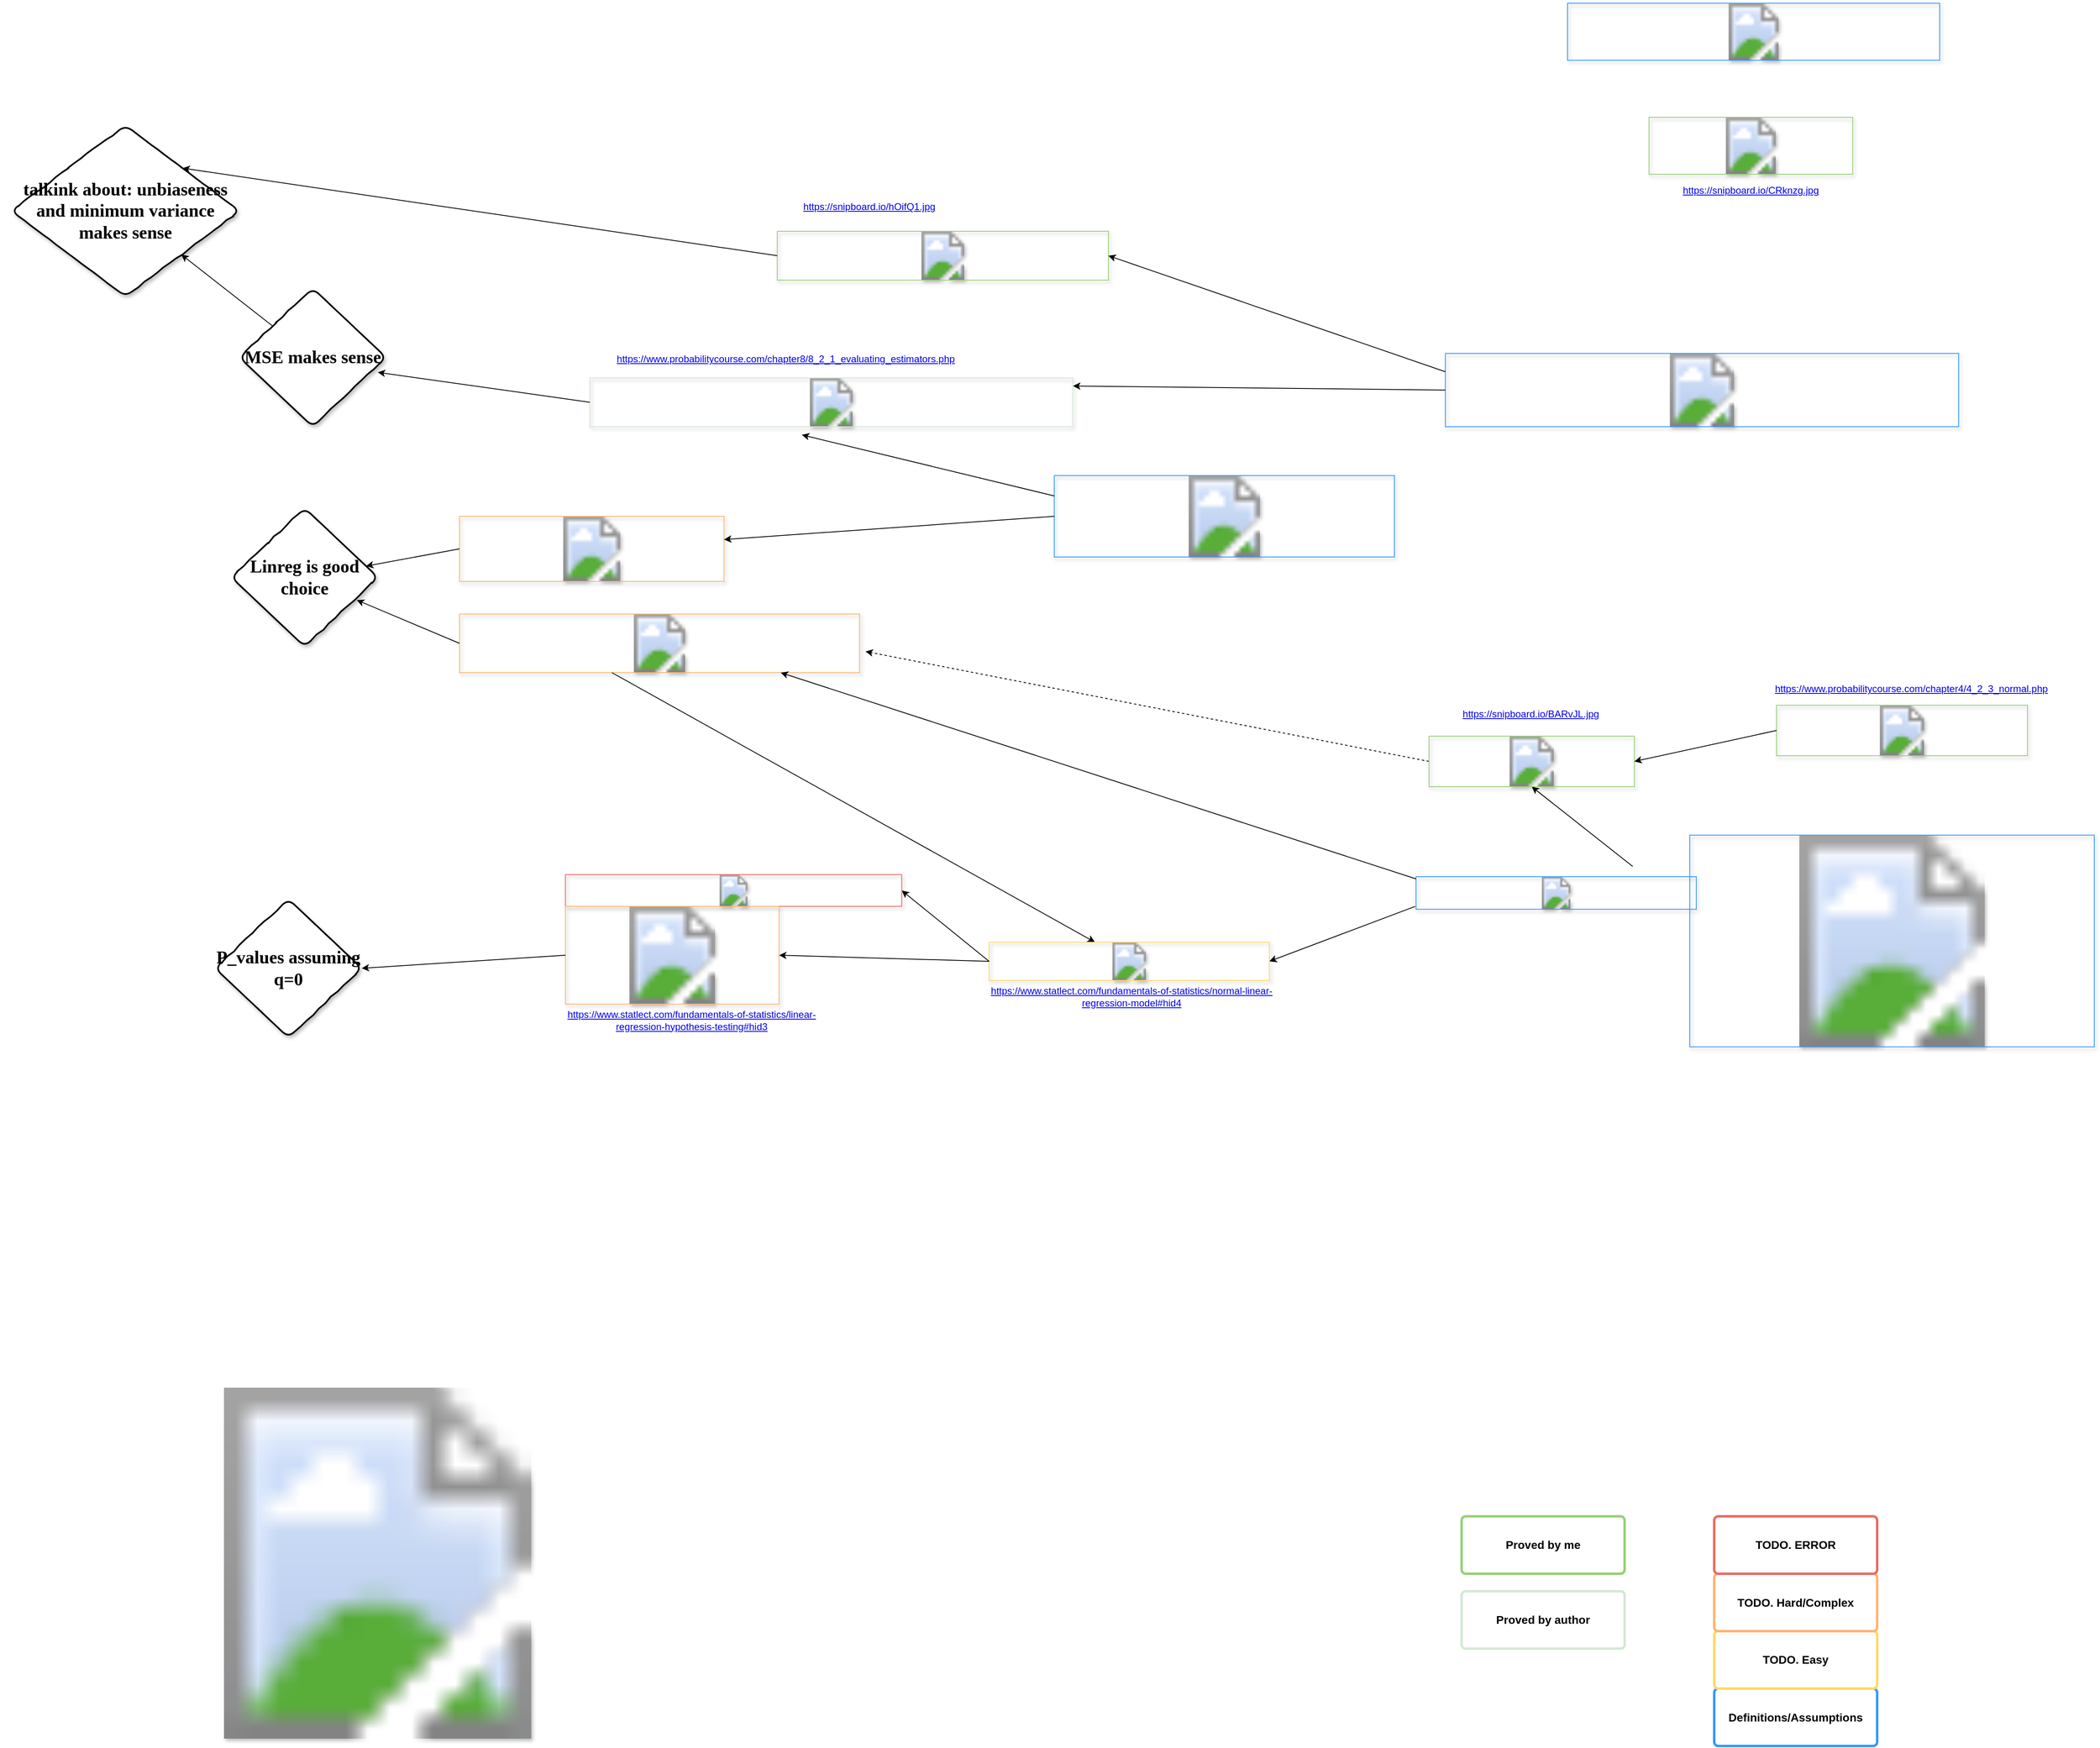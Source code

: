 <mxfile version="13.2.4" type="device"><diagram id="6a731a19-8d31-9384-78a2-239565b7b9f0" name="Page-1"><mxGraphModel dx="2370" dy="3024" grid="1" gridSize="10" guides="1" tooltips="1" connect="1" arrows="1" fold="1" page="1" pageScale="1" pageWidth="1169" pageHeight="827" background="#ffffff" math="0" shadow="0"><root><mxCell id="0"/><mxCell id="1" parent="0"/><mxCell id="1771" value="Definitions/Assumptions" style="rounded=1;whiteSpace=wrap;html=1;shadow=0;labelBackgroundColor=none;strokeColor=#3399FF;strokeWidth=3;fillColor=#FFFFFF;fontFamily=Helvetica;fontSize=14;fontColor=#000000;align=center;spacing=5;fontStyle=1;arcSize=7;perimeterSpacing=2;" parent="1" vertex="1"><mxGeometry x="2120" y="739.5" width="200" height="70.5" as="geometry"/></mxCell><mxCell id="39GpFI_2fi6hGbYnT54f-1833" value="" style="shape=image;html=1;verticalLabelPosition=bottom;labelBackgroundColor=#ffffff;verticalAlign=top;imageAspect=1;aspect=fixed;image=https://snipboard.io/bI1WZs.jpg;rounded=1;shadow=1;fillColor=#ffffff;fontSize=19;" parent="1" vertex="1"><mxGeometry x="20" y="370" width="919" height="431" as="geometry"/></mxCell><mxCell id="39GpFI_2fi6hGbYnT54f-1837" value="" style="group;image=https://snipboard.io/PGlqvB.jpg;" parent="1" vertex="1" connectable="0"><mxGeometry x="1700" y="-310" width="496.5" height="341.54" as="geometry"/></mxCell><mxCell id="39GpFI_2fi6hGbYnT54f-1836" value="" style="shape=image;html=1;verticalLabelPosition=bottom;labelBackgroundColor=#ffffff;verticalAlign=top;imageAspect=1;aspect=fixed;image=https://snipboard.io/i7unTb.jpg;rounded=1;shadow=1;fillColor=#ffffff;fontSize=19;imageBorder=#3399FF;" parent="39GpFI_2fi6hGbYnT54f-1837" vertex="1"><mxGeometry x="54" y="52.538" width="344" height="40" as="geometry"/></mxCell><mxCell id="39GpFI_2fi6hGbYnT54f-1839" value="TODO. Easy" style="rounded=1;whiteSpace=wrap;html=1;shadow=0;labelBackgroundColor=none;strokeColor=#FFD966;strokeWidth=3;fillColor=#FFFFFF;fontFamily=Helvetica;fontSize=14;fontColor=#000000;align=center;spacing=5;fontStyle=1;arcSize=7;perimeterSpacing=2;" parent="1" vertex="1"><mxGeometry x="2120" y="669" width="200" height="70.5" as="geometry"/></mxCell><mxCell id="39GpFI_2fi6hGbYnT54f-1840" value="" style="endArrow=classic;html=1;fontSize=19;fontColor=#000000;exitX=-0.003;exitY=0.913;exitDx=0;exitDy=0;entryX=1;entryY=0.5;entryDx=0;entryDy=0;exitPerimeter=0;" parent="1" source="39GpFI_2fi6hGbYnT54f-1836" target="39GpFI_2fi6hGbYnT54f-1838" edge="1"><mxGeometry width="50" height="50" relative="1" as="geometry"><mxPoint x="1710" y="-110" as="sourcePoint"/><mxPoint x="1594" y="-80" as="targetPoint"/></mxGeometry></mxCell><mxCell id="39GpFI_2fi6hGbYnT54f-1841" value="" style="shape=image;html=1;verticalLabelPosition=bottom;labelBackgroundColor=#ffffff;verticalAlign=top;imageAspect=1;aspect=fixed;image=https://snipboard.io/Y0MKjI.jpg;rounded=1;shadow=1;fillColor=#ffffff;fontSize=19;imageBorder=#FFB570;" parent="1" vertex="1"><mxGeometry x="580" y="-580" width="491" height="72" as="geometry"/></mxCell><mxCell id="39GpFI_2fi6hGbYnT54f-1842" value="TODO. Hard/Complex" style="rounded=1;whiteSpace=wrap;html=1;shadow=0;labelBackgroundColor=none;strokeColor=#FFB570;strokeWidth=3;fillColor=#FFFFFF;fontFamily=Helvetica;fontSize=14;fontColor=#000000;align=center;spacing=5;fontStyle=1;arcSize=7;perimeterSpacing=2;" parent="1" vertex="1"><mxGeometry x="2120" y="598.5" width="200" height="70.5" as="geometry"/></mxCell><mxCell id="39GpFI_2fi6hGbYnT54f-1843" value="" style="endArrow=classic;html=1;fontSize=19;fontColor=#000000;exitX=0;exitY=0.067;exitDx=0;exitDy=0;entryX=0.803;entryY=1;entryDx=0;entryDy=0;entryPerimeter=0;exitPerimeter=0;" parent="1" source="39GpFI_2fi6hGbYnT54f-1836" target="39GpFI_2fi6hGbYnT54f-1841" edge="1"><mxGeometry width="50" height="50" relative="1" as="geometry"><mxPoint x="1770" y="30" as="sourcePoint"/><mxPoint x="1820" y="-20" as="targetPoint"/></mxGeometry></mxCell><mxCell id="39GpFI_2fi6hGbYnT54f-1844" value="" style="endArrow=classic;html=1;fontSize=19;fontColor=#000000;exitX=0.381;exitY=1;exitDx=0;exitDy=0;exitPerimeter=0;" parent="1" source="39GpFI_2fi6hGbYnT54f-1841" target="39GpFI_2fi6hGbYnT54f-1838" edge="1"><mxGeometry width="50" height="50" relative="1" as="geometry"><mxPoint x="1530" y="10" as="sourcePoint"/><mxPoint x="1530" y="-110" as="targetPoint"/></mxGeometry></mxCell><mxCell id="39GpFI_2fi6hGbYnT54f-1846" value="" style="group" parent="1" vertex="1" connectable="0"><mxGeometry x="1230" y="-217" width="350" height="87" as="geometry"/></mxCell><mxCell id="39GpFI_2fi6hGbYnT54f-1838" value="" style="shape=image;html=1;verticalLabelPosition=bottom;labelBackgroundColor=#ffffff;verticalAlign=top;imageAspect=1;aspect=fixed;image=https://snipboard.io/GrBXbp.jpg;rounded=1;shadow=1;fillColor=#ffffff;fontSize=19;imageBorder=#FFD966;" parent="39GpFI_2fi6hGbYnT54f-1846" vertex="1"><mxGeometry y="40" width="344" height="47" as="geometry"/></mxCell><mxCell id="39GpFI_2fi6hGbYnT54f-1847" value="TODO. ERROR" style="rounded=1;whiteSpace=wrap;html=1;shadow=0;labelBackgroundColor=none;strokeWidth=3;fontFamily=Helvetica;fontSize=14;align=center;spacing=5;fontStyle=1;arcSize=7;perimeterSpacing=2;strokeColor=#EA6B66;" parent="1" vertex="1"><mxGeometry x="2120" y="528" width="200" height="70.5" as="geometry"/></mxCell><mxCell id="39GpFI_2fi6hGbYnT54f-1850" value="" style="endArrow=classic;html=1;fontSize=19;fontColor=#000000;entryX=1;entryY=0.5;entryDx=0;entryDy=0;exitX=0;exitY=0.5;exitDx=0;exitDy=0;" parent="1" source="39GpFI_2fi6hGbYnT54f-1838" target="39GpFI_2fi6hGbYnT54f-1848" edge="1"><mxGeometry width="50" height="50" relative="1" as="geometry"><mxPoint x="1220" y="-160" as="sourcePoint"/><mxPoint x="1150" y="-180" as="targetPoint"/></mxGeometry></mxCell><mxCell id="39GpFI_2fi6hGbYnT54f-1851" value="" style="endArrow=classic;html=1;fontSize=19;fontColor=#000000;entryX=1;entryY=0.5;entryDx=0;entryDy=0;exitX=0;exitY=0.5;exitDx=0;exitDy=0;" parent="1" source="39GpFI_2fi6hGbYnT54f-1838" target="39GpFI_2fi6hGbYnT54f-1849" edge="1"><mxGeometry width="50" height="50" relative="1" as="geometry"><mxPoint x="1160" y="-10" as="sourcePoint"/><mxPoint x="1210" y="-60" as="targetPoint"/></mxGeometry></mxCell><mxCell id="39GpFI_2fi6hGbYnT54f-1854" value="" style="group" parent="1" vertex="1" connectable="0"><mxGeometry x="710" y="-260" width="412.75" height="199" as="geometry"/></mxCell><mxCell id="39GpFI_2fi6hGbYnT54f-1852" value="" style="group" parent="39GpFI_2fi6hGbYnT54f-1854" vertex="1" connectable="0"><mxGeometry width="412.75" height="159" as="geometry"/></mxCell><mxCell id="39GpFI_2fi6hGbYnT54f-1848" value="" style="shape=image;html=1;verticalLabelPosition=bottom;labelBackgroundColor=#ffffff;verticalAlign=top;imageAspect=1;aspect=fixed;image=https://snipboard.io/x610as.jpg;rounded=1;shadow=1;fillColor=#ffffff;fontSize=19;imageBorder=#EA6B66;" parent="39GpFI_2fi6hGbYnT54f-1852" vertex="1"><mxGeometry width="412.75" height="39" as="geometry"/></mxCell><mxCell id="39GpFI_2fi6hGbYnT54f-1849" value="" style="shape=image;html=1;verticalLabelPosition=bottom;labelBackgroundColor=#ffffff;verticalAlign=top;imageAspect=1;aspect=fixed;image=https://snipboard.io/q21djn.jpg;rounded=1;shadow=1;fillColor=#ffffff;fontSize=19;imageBorder=#FFB570;" parent="39GpFI_2fi6hGbYnT54f-1852" vertex="1"><mxGeometry y="39" width="262.22" height="120" as="geometry"/></mxCell><UserObject label="&lt;a href=&quot;https://www.statlect.com/fundamentals-of-statistics/linear-regression-hypothesis-testing#hid3&quot;&gt;https://www.statlect.com/fundamentals-of-statistics/linear-regression-hypothesis-testing#hid3&lt;/a&gt;" link="https://www.draw.io" id="39GpFI_2fi6hGbYnT54f-1853"><mxCell style="text;html=1;strokeColor=none;fillColor=none;whiteSpace=wrap;align=center;verticalAlign=middle;fontColor=#0000EE;fontStyle=4;rounded=1;shadow=1;labelBackgroundColor=none;" parent="39GpFI_2fi6hGbYnT54f-1854" vertex="1"><mxGeometry y="159" width="310" height="40" as="geometry"/></mxCell></UserObject><mxCell id="39GpFI_2fi6hGbYnT54f-1857" value="P_values assuming q=0" style="rhombus;html=1;align=center;whiteSpace=wrap;comic=1;strokeWidth=2;fontFamily=Comic Sans MS;fontStyle=1;rounded=1;shadow=1;labelBackgroundColor=none;fillColor=#FFFFFF;fontSize=22;" parent="1" vertex="1"><mxGeometry x="280" y="-230" width="180" height="170" as="geometry"/></mxCell><mxCell id="39GpFI_2fi6hGbYnT54f-1858" value="" style="endArrow=classic;html=1;fontSize=22;fontColor=#000000;entryX=1;entryY=0.5;entryDx=0;entryDy=0;exitX=0;exitY=0.5;exitDx=0;exitDy=0;" parent="1" source="39GpFI_2fi6hGbYnT54f-1849" target="39GpFI_2fi6hGbYnT54f-1857" edge="1"><mxGeometry width="50" height="50" relative="1" as="geometry"><mxPoint x="590" y="-30" as="sourcePoint"/><mxPoint x="640" y="-80" as="targetPoint"/></mxGeometry></mxCell><mxCell id="sHZoIjSUoujq5L6UCGkU-1776" value="" style="endArrow=classic;html=1;entryX=0.5;entryY=1;entryDx=0;entryDy=0;" parent="1" target="sHZoIjSUoujq5L6UCGkU-1775" edge="1"><mxGeometry width="50" height="50" relative="1" as="geometry"><mxPoint x="2020" y="-270" as="sourcePoint"/><mxPoint x="1870" y="-470" as="targetPoint"/></mxGeometry></mxCell><mxCell id="sHZoIjSUoujq5L6UCGkU-1777" value="" style="endArrow=classic;html=1;entryX=1.015;entryY=0.639;entryDx=0;entryDy=0;entryPerimeter=0;exitX=0;exitY=0.5;exitDx=0;exitDy=0;dashed=1;" parent="1" source="sHZoIjSUoujq5L6UCGkU-1775" target="39GpFI_2fi6hGbYnT54f-1841" edge="1"><mxGeometry width="50" height="50" relative="1" as="geometry"><mxPoint x="1620" y="250" as="sourcePoint"/><mxPoint x="1670" y="200" as="targetPoint"/></mxGeometry></mxCell><mxCell id="sHZoIjSUoujq5L6UCGkU-1779" value="" style="group;image=https://snipboard.io/qaOhG9.jpg;" parent="1" vertex="1" connectable="0"><mxGeometry x="1770" y="-430" width="413" height="101" as="geometry"/></mxCell><mxCell id="sHZoIjSUoujq5L6UCGkU-1775" value="" style="shape=image;html=1;verticalLabelPosition=bottom;labelBackgroundColor=#ffffff;verticalAlign=top;imageAspect=1;aspect=fixed;image=https://snipboard.io/qaOhG9.jpg;rounded=1;shadow=1;fillColor=#ffffff;fontSize=19;imageBorder=#97D077;" parent="sHZoIjSUoujq5L6UCGkU-1779" vertex="1"><mxGeometry width="252" height="62" as="geometry"/></mxCell><mxCell id="xvuyqicsUvWOrQk7tUbD-1771" value="" style="shape=image;html=1;verticalLabelPosition=bottom;labelBackgroundColor=#ffffff;verticalAlign=top;imageAspect=1;aspect=fixed;image=https://snipboard.io/yXGJSR.jpg;rounded=1;shadow=1;fillColor=#ffffff;fontSize=19;imageBorder=#3399FF;" parent="1" vertex="1"><mxGeometry x="1940" y="-1330" width="456.75" height="70" as="geometry"/></mxCell><mxCell id="bCuQNsY73JW3-3CdR91U-1773" value="" style="group" parent="1" vertex="1" connectable="0"><mxGeometry x="2040" y="-1190" width="250" height="110" as="geometry"/></mxCell><mxCell id="bCuQNsY73JW3-3CdR91U-1771" value="" style="shape=image;html=1;verticalLabelPosition=bottom;labelBackgroundColor=#ffffff;verticalAlign=top;imageAspect=1;aspect=fixed;image=https://snipboard.io/RxgJL6.jpg;rounded=1;shadow=1;fillColor=#ffffff;fontSize=19;imageBorder=#97D077;" parent="bCuQNsY73JW3-3CdR91U-1773" vertex="1"><mxGeometry width="249.92" height="70" as="geometry"/></mxCell><UserObject label="&lt;a href=&quot;https://snipboard.io/CRknzg.jpg&quot;&gt;https://snipboard.io/CRknzg.jpg&lt;/a&gt;" link="https://www.draw.io" id="bCuQNsY73JW3-3CdR91U-1772"><mxCell style="text;html=1;strokeColor=none;fillColor=none;whiteSpace=wrap;align=center;verticalAlign=middle;fontColor=#0000EE;fontStyle=4;rounded=1;shadow=1;labelBackgroundColor=none;" parent="bCuQNsY73JW3-3CdR91U-1773" vertex="1"><mxGeometry y="70" width="250" height="40" as="geometry"/></mxCell></UserObject><mxCell id="2-G1oEqkQL84qzMomPsW-1771" value="" style="shape=image;html=1;verticalLabelPosition=bottom;labelBackgroundColor=#ffffff;verticalAlign=top;imageAspect=1;aspect=fixed;image=https://snipboard.io/KLb8s7.jpg;rounded=1;shadow=1;fillColor=#ffffff;fontSize=19;imageBorder=#3399FF;" parent="1" vertex="1"><mxGeometry x="1310" y="-750" width="417.5" height="100" as="geometry"/></mxCell><mxCell id="2-G1oEqkQL84qzMomPsW-1772" value="" style="shape=image;html=1;verticalLabelPosition=bottom;labelBackgroundColor=#ffffff;verticalAlign=top;imageAspect=1;aspect=fixed;image=https://snipboard.io/tQzksd.jpg;rounded=1;shadow=1;fillColor=#ffffff;fontSize=19;imageBorder=#FFB570;" parent="1" vertex="1"><mxGeometry x="580" y="-700" width="324.66" height="80" as="geometry"/></mxCell><mxCell id="2-G1oEqkQL84qzMomPsW-1773" value="" style="endArrow=classic;html=1;exitX=0;exitY=0.5;exitDx=0;exitDy=0;" parent="1" source="2-G1oEqkQL84qzMomPsW-1771" target="2-G1oEqkQL84qzMomPsW-1772" edge="1"><mxGeometry width="50" height="50" relative="1" as="geometry"><mxPoint x="1070" y="-640" as="sourcePoint"/><mxPoint x="1120" y="-690" as="targetPoint"/></mxGeometry></mxCell><mxCell id="2-G1oEqkQL84qzMomPsW-1777" value="Linreg is good choice" style="rhombus;html=1;align=center;whiteSpace=wrap;comic=1;strokeWidth=2;fontFamily=Comic Sans MS;fontStyle=1;rounded=1;shadow=1;labelBackgroundColor=none;fillColor=#FFFFFF;fontSize=22;" parent="1" vertex="1"><mxGeometry x="300" y="-710" width="180" height="170" as="geometry"/></mxCell><mxCell id="39GpFI_2fi6hGbYnT54f-1834" value="" style="shape=image;html=1;verticalLabelPosition=bottom;labelBackgroundColor=#ffffff;verticalAlign=top;imageAspect=1;aspect=fixed;image=https://snipboard.io/PGlqvB.jpg;rounded=1;shadow=1;fillColor=#ffffff;fontSize=19;imageBorder=#3399FF;" parent="1" vertex="1"><mxGeometry x="2090" y="-308.46" width="496.5" height="260" as="geometry"/></mxCell><UserObject label="&lt;a href=&quot;https://www.statlect.com/fundamentals-of-statistics/normal-linear-regression-model#hid4&quot;&gt;https://www.statlect.com/fundamentals-of-statistics/normal-linear-regression-model#hid4&lt;/a&gt;" link="https://www.draw.io" id="39GpFI_2fi6hGbYnT54f-1845"><mxCell style="text;html=1;strokeColor=none;fillColor=none;whiteSpace=wrap;align=center;verticalAlign=middle;fontColor=#0000EE;fontStyle=4;rounded=1;shadow=1;labelBackgroundColor=none;" parent="1" vertex="1"><mxGeometry x="1230" y="-130" width="350" height="40" as="geometry"/></mxCell></UserObject><UserObject label="&lt;a href=&quot;https://snipboard.io/BARvJL.jpg&quot;&gt;https://snipboard.io/BARvJL.jpg&lt;/a&gt;" link="https://www.draw.io" id="sHZoIjSUoujq5L6UCGkU-1778"><mxCell style="text;html=1;strokeColor=none;fillColor=none;whiteSpace=wrap;align=center;verticalAlign=middle;fontColor=#0000EE;fontStyle=4;rounded=1;shadow=1;labelBackgroundColor=none;" parent="1" vertex="1"><mxGeometry x="1770" y="-477" width="250" height="40" as="geometry"/></mxCell></UserObject><mxCell id="2-G1oEqkQL84qzMomPsW-1778" value="" style="endArrow=classic;html=1;exitX=0;exitY=0.5;exitDx=0;exitDy=0;" parent="1" source="2-G1oEqkQL84qzMomPsW-1772" target="2-G1oEqkQL84qzMomPsW-1777" edge="1"><mxGeometry width="50" height="50" relative="1" as="geometry"><mxPoint x="470" y="-680" as="sourcePoint"/><mxPoint x="520" y="-730" as="targetPoint"/></mxGeometry></mxCell><mxCell id="2-G1oEqkQL84qzMomPsW-1779" value="" style="endArrow=classic;html=1;exitX=0;exitY=0.5;exitDx=0;exitDy=0;entryX=0.855;entryY=0.664;entryDx=0;entryDy=0;entryPerimeter=0;" parent="1" source="39GpFI_2fi6hGbYnT54f-1841" target="2-G1oEqkQL84qzMomPsW-1777" edge="1"><mxGeometry width="50" height="50" relative="1" as="geometry"><mxPoint x="470" y="-410" as="sourcePoint"/><mxPoint x="520" y="-460" as="targetPoint"/></mxGeometry></mxCell><mxCell id="LWlimmNS0ifZticCrQ88-1771" value="" style="shape=image;html=1;verticalLabelPosition=bottom;labelBackgroundColor=#ffffff;verticalAlign=top;imageAspect=1;aspect=fixed;image=https://snipboard.io/vlDWTY.jpg;rounded=1;shadow=1;fillColor=#ffffff;fontSize=19;imageBorder=#3399FF;" parent="1" vertex="1"><mxGeometry x="1790" y="-900" width="630" height="90" as="geometry"/></mxCell><mxCell id="LWlimmNS0ifZticCrQ88-1772" value="Proved by me" style="rounded=1;whiteSpace=wrap;html=1;shadow=0;labelBackgroundColor=none;strokeWidth=3;fontFamily=Helvetica;fontSize=14;align=center;spacing=5;fontStyle=1;arcSize=7;perimeterSpacing=2;strokeColor=#97D077;" parent="1" vertex="1"><mxGeometry x="1810" y="528" width="200" height="70.5" as="geometry"/></mxCell><mxCell id="LWlimmNS0ifZticCrQ88-1774" value="Proved by author" style="rounded=1;whiteSpace=wrap;html=1;shadow=0;labelBackgroundColor=none;strokeWidth=3;fontFamily=Helvetica;fontSize=14;align=center;spacing=5;fontStyle=1;arcSize=7;perimeterSpacing=2;strokeColor=#D5E8D4;" parent="1" vertex="1"><mxGeometry x="1810" y="620" width="200" height="70.5" as="geometry"/></mxCell><mxCell id="LWlimmNS0ifZticCrQ88-1776" value="MSE makes sense" style="rhombus;html=1;align=center;whiteSpace=wrap;comic=1;strokeWidth=2;fontFamily=Comic Sans MS;fontStyle=1;rounded=1;shadow=1;labelBackgroundColor=none;fillColor=#FFFFFF;fontSize=22;" parent="1" vertex="1"><mxGeometry x="310" y="-980" width="180" height="170" as="geometry"/></mxCell><mxCell id="LWlimmNS0ifZticCrQ88-1778" value="" style="group" parent="1" vertex="1" connectable="0"><mxGeometry x="740" y="-913" width="592.67" height="103" as="geometry"/></mxCell><mxCell id="LWlimmNS0ifZticCrQ88-1775" value="" style="shape=image;html=1;verticalLabelPosition=bottom;labelBackgroundColor=#ffffff;verticalAlign=top;imageAspect=1;aspect=fixed;image=https://snipboard.io/5iZBsR.jpg;rounded=1;shadow=1;fillColor=#ffffff;fontSize=19;imageBorder=#D5E8D4;" parent="LWlimmNS0ifZticCrQ88-1778" vertex="1"><mxGeometry y="43" width="592.67" height="60" as="geometry"/></mxCell><UserObject label="&lt;a href=&quot;https://www.probabilitycourse.com/chapter8/8_2_1_evaluating_estimators.php&quot;&gt;https://www.probabilitycourse.com/chapter8/8_2_1_evaluating_estimators.php&lt;/a&gt;" link="https://www.draw.io" id="LWlimmNS0ifZticCrQ88-1777"><mxCell style="text;html=1;strokeColor=none;fillColor=none;whiteSpace=wrap;align=center;verticalAlign=middle;fontColor=#0000EE;fontStyle=4;rounded=1;shadow=1;labelBackgroundColor=none;" parent="LWlimmNS0ifZticCrQ88-1778" vertex="1"><mxGeometry width="481.33" height="40" as="geometry"/></mxCell></UserObject><mxCell id="LWlimmNS0ifZticCrQ88-1779" value="" style="endArrow=classic;html=1;exitX=0;exitY=0.5;exitDx=0;exitDy=0;" parent="1" source="LWlimmNS0ifZticCrQ88-1771" edge="1"><mxGeometry width="50" height="50" relative="1" as="geometry"><mxPoint x="1720" y="-950" as="sourcePoint"/><mxPoint x="1333" y="-860" as="targetPoint"/></mxGeometry></mxCell><mxCell id="LWlimmNS0ifZticCrQ88-1780" value="" style="endArrow=classic;html=1;exitX=0;exitY=0.25;exitDx=0;exitDy=0;entryX=0.439;entryY=1.167;entryDx=0;entryDy=0;entryPerimeter=0;" parent="1" source="2-G1oEqkQL84qzMomPsW-1771" target="LWlimmNS0ifZticCrQ88-1775" edge="1"><mxGeometry width="50" height="50" relative="1" as="geometry"><mxPoint x="1340" y="-1040" as="sourcePoint"/><mxPoint x="1390" y="-1090" as="targetPoint"/></mxGeometry></mxCell><mxCell id="LWlimmNS0ifZticCrQ88-1781" value="" style="endArrow=classic;html=1;exitX=0;exitY=0.5;exitDx=0;exitDy=0;entryX=0.943;entryY=0.607;entryDx=0;entryDy=0;entryPerimeter=0;" parent="1" source="LWlimmNS0ifZticCrQ88-1775" target="LWlimmNS0ifZticCrQ88-1776" edge="1"><mxGeometry width="50" height="50" relative="1" as="geometry"><mxPoint x="600" y="-900" as="sourcePoint"/><mxPoint x="650" y="-950" as="targetPoint"/></mxGeometry></mxCell><mxCell id="LWlimmNS0ifZticCrQ88-1784" value="" style="group" parent="1" vertex="1" connectable="0"><mxGeometry x="970" y="-1100" width="406.45" height="110" as="geometry"/></mxCell><mxCell id="LWlimmNS0ifZticCrQ88-1782" value="" style="shape=image;html=1;verticalLabelPosition=bottom;labelBackgroundColor=#ffffff;verticalAlign=top;imageAspect=1;aspect=fixed;image=https://snipboard.io/0E7GXy.jpg;rounded=1;shadow=1;fillColor=#ffffff;fontSize=19;imageBorder=#97D077;flipV=0;" parent="LWlimmNS0ifZticCrQ88-1784" vertex="1"><mxGeometry y="50" width="406.45" height="60" as="geometry"/></mxCell><UserObject label="&lt;a href=&quot;https://snipboard.io/hOifQ1.jpg&quot;&gt;https://snipboard.io/hOifQ1.jpg&lt;/a&gt;" link="https://www.draw.io" id="LWlimmNS0ifZticCrQ88-1783"><mxCell style="text;html=1;strokeColor=none;fillColor=none;whiteSpace=wrap;align=center;verticalAlign=middle;fontColor=#0000EE;fontStyle=4;rounded=1;shadow=1;labelBackgroundColor=none;" parent="LWlimmNS0ifZticCrQ88-1784" vertex="1"><mxGeometry width="226.25" height="40" as="geometry"/></mxCell></UserObject><mxCell id="LWlimmNS0ifZticCrQ88-1785" value="" style="endArrow=classic;html=1;exitX=0;exitY=0.25;exitDx=0;exitDy=0;entryX=1;entryY=0.5;entryDx=0;entryDy=0;" parent="1" source="LWlimmNS0ifZticCrQ88-1771" target="LWlimmNS0ifZticCrQ88-1782" edge="1"><mxGeometry width="50" height="50" relative="1" as="geometry"><mxPoint x="1690" y="-950" as="sourcePoint"/><mxPoint x="1740" y="-1000" as="targetPoint"/></mxGeometry></mxCell><mxCell id="LWlimmNS0ifZticCrQ88-1786" value="talkink about: unbiaseness and minimum variance makes sense" style="rhombus;html=1;align=center;whiteSpace=wrap;comic=1;strokeWidth=2;fontFamily=Comic Sans MS;fontStyle=1;rounded=1;shadow=1;labelBackgroundColor=none;fillColor=#FFFFFF;fontSize=22;" parent="1" vertex="1"><mxGeometry x="30" y="-1180" width="280" height="210" as="geometry"/></mxCell><mxCell id="LWlimmNS0ifZticCrQ88-1787" value="" style="endArrow=classic;html=1;entryX=1;entryY=0;entryDx=0;entryDy=0;exitX=0;exitY=0.5;exitDx=0;exitDy=0;" parent="1" source="LWlimmNS0ifZticCrQ88-1782" target="LWlimmNS0ifZticCrQ88-1786" edge="1"><mxGeometry width="50" height="50" relative="1" as="geometry"><mxPoint x="1190" y="-1050" as="sourcePoint"/><mxPoint x="770" y="-1110" as="targetPoint"/></mxGeometry></mxCell><mxCell id="LWlimmNS0ifZticCrQ88-1788" value="" style="endArrow=classic;html=1;" parent="1" source="LWlimmNS0ifZticCrQ88-1776" target="LWlimmNS0ifZticCrQ88-1786" edge="1"><mxGeometry width="50" height="50" relative="1" as="geometry"><mxPoint x="540" y="-920" as="sourcePoint"/><mxPoint x="590" y="-970" as="targetPoint"/></mxGeometry></mxCell><mxCell id="iZX9hNMANn1yEPU0YPqA-1775" value="" style="group" vertex="1" connectable="0" parent="1"><mxGeometry x="2196.5" y="-508" width="330" height="102" as="geometry"/></mxCell><mxCell id="iZX9hNMANn1yEPU0YPqA-1773" value="" style="shape=image;html=1;verticalLabelPosition=bottom;labelBackgroundColor=#ffffff;verticalAlign=top;imageAspect=1;aspect=fixed;image=https://snipboard.io/qnmGyM.jpg;rounded=1;shadow=1;fillColor=#ffffff;fontSize=19;imageBorder=#97D077;" vertex="1" parent="iZX9hNMANn1yEPU0YPqA-1775"><mxGeometry y="40" width="308" height="62" as="geometry"/></mxCell><UserObject label="&lt;a href=&quot;https://www.probabilitycourse.com/chapter4/4_2_3_normal.php&quot;&gt;https://www.probabilitycourse.com/chapter4/4_2_3_normal.php&lt;/a&gt;" link="https://www.draw.io" id="iZX9hNMANn1yEPU0YPqA-1774"><mxCell style="text;html=1;strokeColor=none;fillColor=none;whiteSpace=wrap;align=center;verticalAlign=middle;fontColor=#0000EE;fontStyle=4;rounded=1;shadow=1;labelBackgroundColor=none;" vertex="1" parent="iZX9hNMANn1yEPU0YPqA-1775"><mxGeometry width="330" height="40" as="geometry"/></mxCell></UserObject><mxCell id="iZX9hNMANn1yEPU0YPqA-1776" value="" style="endArrow=classic;html=1;entryX=1;entryY=0.5;entryDx=0;entryDy=0;exitX=0;exitY=0.5;exitDx=0;exitDy=0;" edge="1" parent="1" source="iZX9hNMANn1yEPU0YPqA-1773" target="sHZoIjSUoujq5L6UCGkU-1775"><mxGeometry width="50" height="50" relative="1" as="geometry"><mxPoint x="2180" y="-360" as="sourcePoint"/><mxPoint x="2230" y="-410" as="targetPoint"/></mxGeometry></mxCell></root></mxGraphModel></diagram></mxfile>